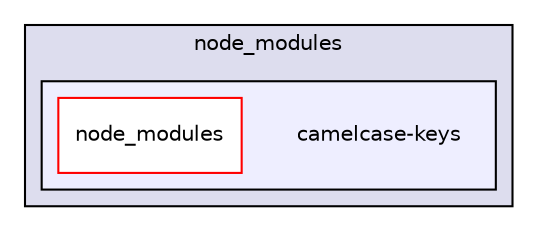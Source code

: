 digraph "gulp-src/node_modules/gulp-concat/node_modules/gulp-util/node_modules/dateformat/node_modules/meow/node_modules/camelcase-keys" {
  compound=true
  node [ fontsize="10", fontname="Helvetica"];
  edge [ labelfontsize="10", labelfontname="Helvetica"];
  subgraph clusterdir_e2f3b68544ea30204804b70c649e3516 {
    graph [ bgcolor="#ddddee", pencolor="black", label="node_modules" fontname="Helvetica", fontsize="10", URL="dir_e2f3b68544ea30204804b70c649e3516.html"]
  subgraph clusterdir_1b32556470c26b1c7c5fb68209612291 {
    graph [ bgcolor="#eeeeff", pencolor="black", label="" URL="dir_1b32556470c26b1c7c5fb68209612291.html"];
    dir_1b32556470c26b1c7c5fb68209612291 [shape=plaintext label="camelcase-keys"];
    dir_3cd76c4f9a40853916afcbd4ec11be91 [shape=box label="node_modules" color="red" fillcolor="white" style="filled" URL="dir_3cd76c4f9a40853916afcbd4ec11be91.html"];
  }
  }
}
